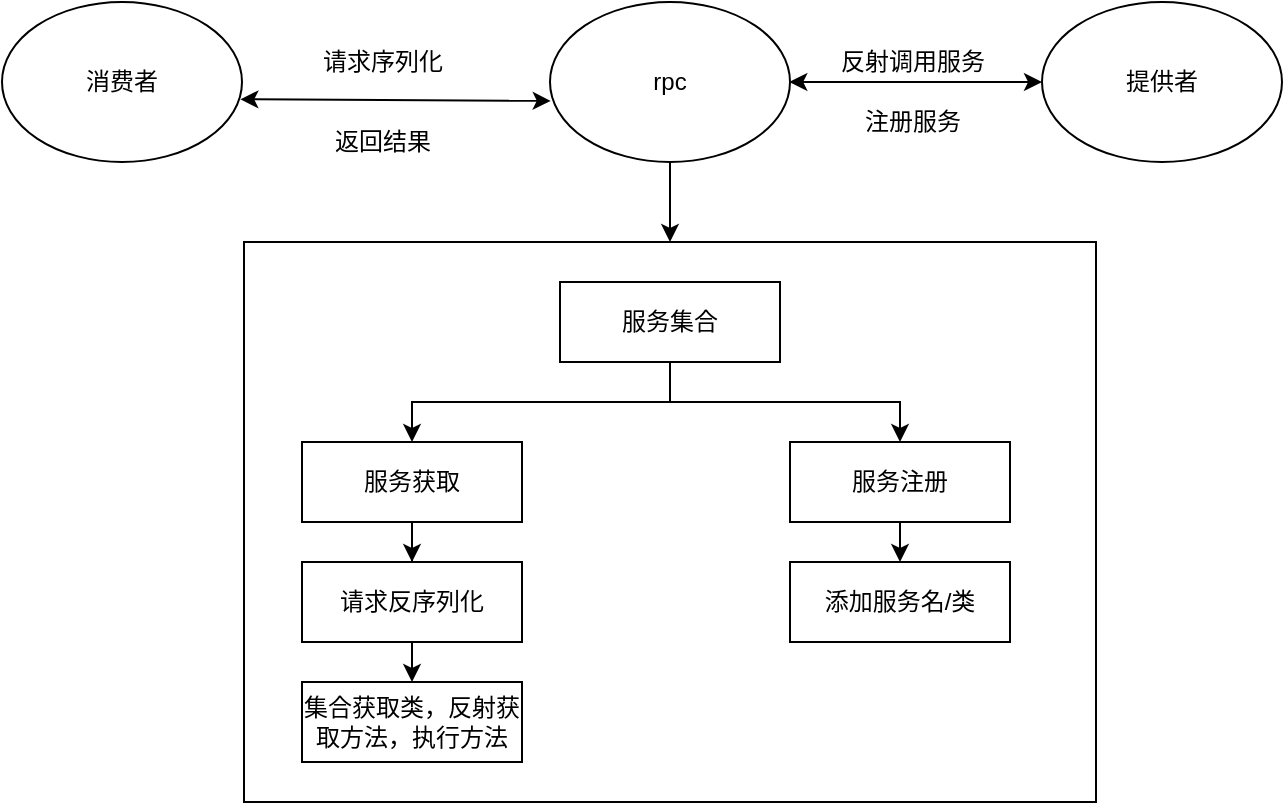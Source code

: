 <mxfile version="14.5.1" type="device"><diagram id="Yd1TjAHz0M1GU5DBQ-91" name="第 1 页"><mxGraphModel dx="1024" dy="632" grid="1" gridSize="10" guides="1" tooltips="1" connect="1" arrows="1" fold="1" page="1" pageScale="1" pageWidth="827" pageHeight="1169" math="0" shadow="0"><root><mxCell id="0"/><mxCell id="1" parent="0"/><mxCell id="wqoNm8ncZQ-9Nwk8fgmS-2" value="消费者" style="ellipse;whiteSpace=wrap;html=1;" vertex="1" parent="1"><mxGeometry x="20" y="190" width="120" height="80" as="geometry"/></mxCell><mxCell id="wqoNm8ncZQ-9Nwk8fgmS-18" style="edgeStyle=orthogonalEdgeStyle;rounded=0;orthogonalLoop=1;jettySize=auto;html=1;exitX=0.5;exitY=1;exitDx=0;exitDy=0;entryX=0.5;entryY=0;entryDx=0;entryDy=0;" edge="1" parent="1" source="wqoNm8ncZQ-9Nwk8fgmS-3" target="wqoNm8ncZQ-9Nwk8fgmS-17"><mxGeometry relative="1" as="geometry"/></mxCell><mxCell id="wqoNm8ncZQ-9Nwk8fgmS-3" value="rpc" style="ellipse;whiteSpace=wrap;html=1;" vertex="1" parent="1"><mxGeometry x="294" y="190" width="120" height="80" as="geometry"/></mxCell><mxCell id="wqoNm8ncZQ-9Nwk8fgmS-4" value="提供者" style="ellipse;whiteSpace=wrap;html=1;" vertex="1" parent="1"><mxGeometry x="540" y="190" width="120" height="80" as="geometry"/></mxCell><mxCell id="wqoNm8ncZQ-9Nwk8fgmS-14" value="请求序列化" style="text;html=1;align=center;verticalAlign=middle;resizable=0;points=[];autosize=1;" vertex="1" parent="1"><mxGeometry x="170" y="210" width="80" height="20" as="geometry"/></mxCell><mxCell id="wqoNm8ncZQ-9Nwk8fgmS-16" value="反射调用服务" style="text;html=1;align=center;verticalAlign=middle;resizable=0;points=[];autosize=1;" vertex="1" parent="1"><mxGeometry x="430" y="210" width="90" height="20" as="geometry"/></mxCell><mxCell id="wqoNm8ncZQ-9Nwk8fgmS-17" value="" style="rounded=0;whiteSpace=wrap;html=1;" vertex="1" parent="1"><mxGeometry x="141" y="310" width="426" height="280" as="geometry"/></mxCell><mxCell id="wqoNm8ncZQ-9Nwk8fgmS-20" value="注册服务" style="text;html=1;align=center;verticalAlign=middle;resizable=0;points=[];autosize=1;" vertex="1" parent="1"><mxGeometry x="445" y="240" width="60" height="20" as="geometry"/></mxCell><mxCell id="wqoNm8ncZQ-9Nwk8fgmS-22" value="返回结果" style="text;html=1;align=center;verticalAlign=middle;resizable=0;points=[];autosize=1;" vertex="1" parent="1"><mxGeometry x="180" y="250" width="60" height="20" as="geometry"/></mxCell><mxCell id="wqoNm8ncZQ-9Nwk8fgmS-24" value="" style="endArrow=classic;startArrow=classic;html=1;exitX=0.993;exitY=0.608;exitDx=0;exitDy=0;exitPerimeter=0;entryX=0.003;entryY=0.618;entryDx=0;entryDy=0;entryPerimeter=0;" edge="1" parent="1" source="wqoNm8ncZQ-9Nwk8fgmS-2" target="wqoNm8ncZQ-9Nwk8fgmS-3"><mxGeometry width="50" height="50" relative="1" as="geometry"><mxPoint x="390" y="340" as="sourcePoint"/><mxPoint x="440" y="290" as="targetPoint"/></mxGeometry></mxCell><mxCell id="wqoNm8ncZQ-9Nwk8fgmS-25" value="" style="endArrow=classic;startArrow=classic;html=1;entryX=0;entryY=0.5;entryDx=0;entryDy=0;exitX=0.997;exitY=0.5;exitDx=0;exitDy=0;exitPerimeter=0;" edge="1" parent="1" source="wqoNm8ncZQ-9Nwk8fgmS-3" target="wqoNm8ncZQ-9Nwk8fgmS-4"><mxGeometry width="50" height="50" relative="1" as="geometry"><mxPoint x="440" y="290" as="sourcePoint"/><mxPoint x="490" y="240" as="targetPoint"/></mxGeometry></mxCell><mxCell id="wqoNm8ncZQ-9Nwk8fgmS-30" style="edgeStyle=orthogonalEdgeStyle;rounded=0;orthogonalLoop=1;jettySize=auto;html=1;exitX=0.5;exitY=1;exitDx=0;exitDy=0;entryX=0.5;entryY=0;entryDx=0;entryDy=0;" edge="1" parent="1" source="wqoNm8ncZQ-9Nwk8fgmS-26" target="wqoNm8ncZQ-9Nwk8fgmS-28"><mxGeometry relative="1" as="geometry"/></mxCell><mxCell id="wqoNm8ncZQ-9Nwk8fgmS-31" style="edgeStyle=orthogonalEdgeStyle;rounded=0;orthogonalLoop=1;jettySize=auto;html=1;exitX=0.5;exitY=1;exitDx=0;exitDy=0;entryX=0.5;entryY=0;entryDx=0;entryDy=0;" edge="1" parent="1" source="wqoNm8ncZQ-9Nwk8fgmS-26" target="wqoNm8ncZQ-9Nwk8fgmS-29"><mxGeometry relative="1" as="geometry"/></mxCell><mxCell id="wqoNm8ncZQ-9Nwk8fgmS-26" value="服务集合" style="rounded=0;whiteSpace=wrap;html=1;" vertex="1" parent="1"><mxGeometry x="299" y="330" width="110" height="40" as="geometry"/></mxCell><mxCell id="wqoNm8ncZQ-9Nwk8fgmS-35" style="edgeStyle=orthogonalEdgeStyle;rounded=0;orthogonalLoop=1;jettySize=auto;html=1;exitX=0.5;exitY=1;exitDx=0;exitDy=0;" edge="1" parent="1" source="wqoNm8ncZQ-9Nwk8fgmS-28" target="wqoNm8ncZQ-9Nwk8fgmS-34"><mxGeometry relative="1" as="geometry"/></mxCell><mxCell id="wqoNm8ncZQ-9Nwk8fgmS-28" value="服务获取" style="rounded=0;whiteSpace=wrap;html=1;" vertex="1" parent="1"><mxGeometry x="170" y="410" width="110" height="40" as="geometry"/></mxCell><mxCell id="wqoNm8ncZQ-9Nwk8fgmS-33" style="edgeStyle=orthogonalEdgeStyle;rounded=0;orthogonalLoop=1;jettySize=auto;html=1;exitX=0.5;exitY=1;exitDx=0;exitDy=0;entryX=0.5;entryY=0;entryDx=0;entryDy=0;" edge="1" parent="1" source="wqoNm8ncZQ-9Nwk8fgmS-29" target="wqoNm8ncZQ-9Nwk8fgmS-32"><mxGeometry relative="1" as="geometry"/></mxCell><mxCell id="wqoNm8ncZQ-9Nwk8fgmS-29" value="服务注册" style="rounded=0;whiteSpace=wrap;html=1;" vertex="1" parent="1"><mxGeometry x="414" y="410" width="110" height="40" as="geometry"/></mxCell><mxCell id="wqoNm8ncZQ-9Nwk8fgmS-32" value="添加服务名/类" style="rounded=0;whiteSpace=wrap;html=1;" vertex="1" parent="1"><mxGeometry x="414" y="470" width="110" height="40" as="geometry"/></mxCell><mxCell id="wqoNm8ncZQ-9Nwk8fgmS-37" style="edgeStyle=orthogonalEdgeStyle;rounded=0;orthogonalLoop=1;jettySize=auto;html=1;exitX=0.5;exitY=1;exitDx=0;exitDy=0;entryX=0.5;entryY=0;entryDx=0;entryDy=0;" edge="1" parent="1" source="wqoNm8ncZQ-9Nwk8fgmS-34" target="wqoNm8ncZQ-9Nwk8fgmS-36"><mxGeometry relative="1" as="geometry"/></mxCell><mxCell id="wqoNm8ncZQ-9Nwk8fgmS-34" value="请求反序列化" style="rounded=0;whiteSpace=wrap;html=1;" vertex="1" parent="1"><mxGeometry x="170" y="470" width="110" height="40" as="geometry"/></mxCell><mxCell id="wqoNm8ncZQ-9Nwk8fgmS-36" value="集合获取类，反射获取方法，执行方法" style="rounded=0;whiteSpace=wrap;html=1;" vertex="1" parent="1"><mxGeometry x="170" y="530" width="110" height="40" as="geometry"/></mxCell></root></mxGraphModel></diagram></mxfile>
